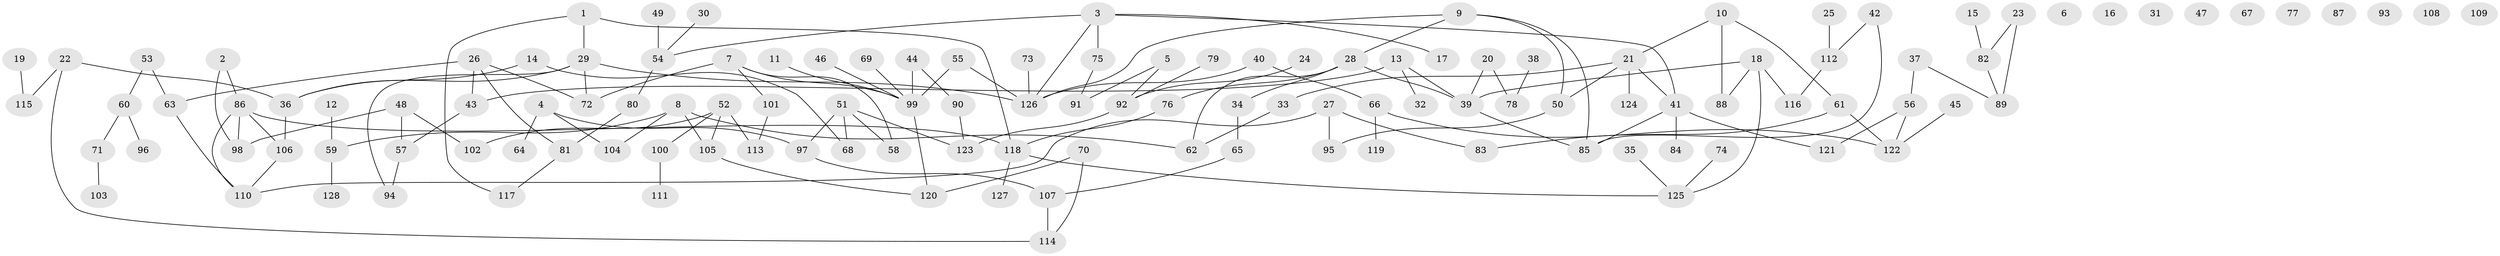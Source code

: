 // Generated by graph-tools (version 1.1) at 2025/40/03/09/25 04:40:38]
// undirected, 128 vertices, 150 edges
graph export_dot {
graph [start="1"]
  node [color=gray90,style=filled];
  1;
  2;
  3;
  4;
  5;
  6;
  7;
  8;
  9;
  10;
  11;
  12;
  13;
  14;
  15;
  16;
  17;
  18;
  19;
  20;
  21;
  22;
  23;
  24;
  25;
  26;
  27;
  28;
  29;
  30;
  31;
  32;
  33;
  34;
  35;
  36;
  37;
  38;
  39;
  40;
  41;
  42;
  43;
  44;
  45;
  46;
  47;
  48;
  49;
  50;
  51;
  52;
  53;
  54;
  55;
  56;
  57;
  58;
  59;
  60;
  61;
  62;
  63;
  64;
  65;
  66;
  67;
  68;
  69;
  70;
  71;
  72;
  73;
  74;
  75;
  76;
  77;
  78;
  79;
  80;
  81;
  82;
  83;
  84;
  85;
  86;
  87;
  88;
  89;
  90;
  91;
  92;
  93;
  94;
  95;
  96;
  97;
  98;
  99;
  100;
  101;
  102;
  103;
  104;
  105;
  106;
  107;
  108;
  109;
  110;
  111;
  112;
  113;
  114;
  115;
  116;
  117;
  118;
  119;
  120;
  121;
  122;
  123;
  124;
  125;
  126;
  127;
  128;
  1 -- 29;
  1 -- 117;
  1 -- 118;
  2 -- 86;
  2 -- 98;
  3 -- 17;
  3 -- 41;
  3 -- 54;
  3 -- 75;
  3 -- 126;
  4 -- 64;
  4 -- 97;
  4 -- 104;
  5 -- 91;
  5 -- 92;
  7 -- 58;
  7 -- 72;
  7 -- 99;
  7 -- 101;
  8 -- 59;
  8 -- 62;
  8 -- 104;
  8 -- 105;
  9 -- 28;
  9 -- 50;
  9 -- 85;
  9 -- 126;
  10 -- 21;
  10 -- 61;
  10 -- 88;
  11 -- 99;
  12 -- 59;
  13 -- 32;
  13 -- 39;
  13 -- 43;
  14 -- 36;
  14 -- 68;
  15 -- 82;
  18 -- 39;
  18 -- 88;
  18 -- 116;
  18 -- 125;
  19 -- 115;
  20 -- 39;
  20 -- 78;
  21 -- 33;
  21 -- 41;
  21 -- 50;
  21 -- 124;
  22 -- 36;
  22 -- 114;
  22 -- 115;
  23 -- 82;
  23 -- 89;
  24 -- 92;
  25 -- 112;
  26 -- 43;
  26 -- 63;
  26 -- 72;
  26 -- 81;
  27 -- 83;
  27 -- 95;
  27 -- 110;
  28 -- 34;
  28 -- 39;
  28 -- 62;
  28 -- 76;
  29 -- 36;
  29 -- 72;
  29 -- 94;
  29 -- 126;
  30 -- 54;
  33 -- 62;
  34 -- 65;
  35 -- 125;
  36 -- 106;
  37 -- 56;
  37 -- 89;
  38 -- 78;
  39 -- 85;
  40 -- 66;
  40 -- 126;
  41 -- 84;
  41 -- 85;
  41 -- 121;
  42 -- 85;
  42 -- 112;
  43 -- 57;
  44 -- 90;
  44 -- 99;
  45 -- 122;
  46 -- 99;
  48 -- 57;
  48 -- 98;
  48 -- 102;
  49 -- 54;
  50 -- 95;
  51 -- 58;
  51 -- 68;
  51 -- 97;
  51 -- 123;
  52 -- 100;
  52 -- 102;
  52 -- 105;
  52 -- 113;
  53 -- 60;
  53 -- 63;
  54 -- 80;
  55 -- 99;
  55 -- 126;
  56 -- 121;
  56 -- 122;
  57 -- 94;
  59 -- 128;
  60 -- 71;
  60 -- 96;
  61 -- 83;
  61 -- 122;
  63 -- 110;
  65 -- 107;
  66 -- 119;
  66 -- 122;
  69 -- 99;
  70 -- 114;
  70 -- 120;
  71 -- 103;
  73 -- 126;
  74 -- 125;
  75 -- 91;
  76 -- 118;
  79 -- 92;
  80 -- 81;
  81 -- 117;
  82 -- 89;
  86 -- 98;
  86 -- 106;
  86 -- 110;
  86 -- 118;
  90 -- 123;
  92 -- 123;
  97 -- 107;
  99 -- 120;
  100 -- 111;
  101 -- 113;
  105 -- 120;
  106 -- 110;
  107 -- 114;
  112 -- 116;
  118 -- 125;
  118 -- 127;
}
